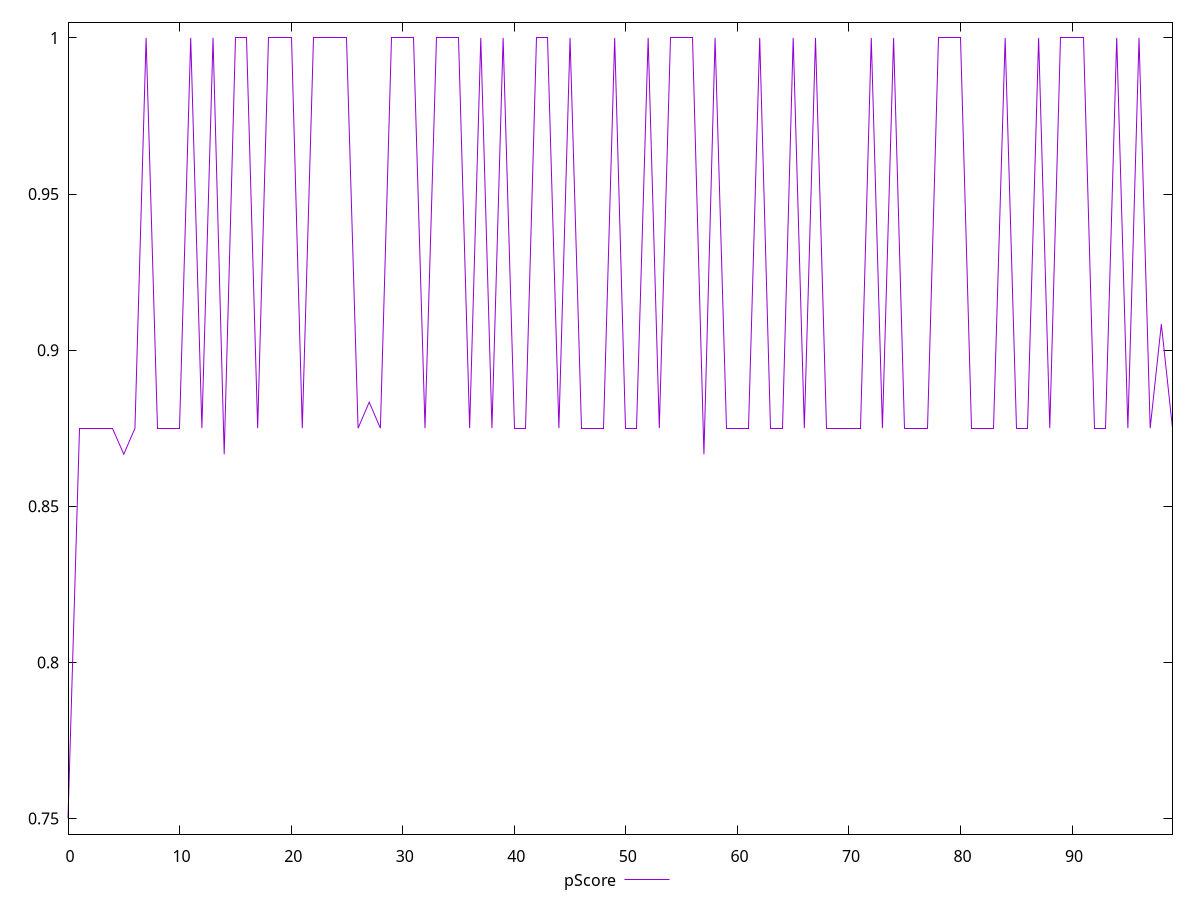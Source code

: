 reset

$pScore <<EOF
0 0.75
1 0.875
2 0.875
3 0.875
4 0.875
5 0.8666666666666667
6 0.875
7 1
8 0.875
9 0.875
10 0.875
11 1
12 0.875
13 1
14 0.8666666666666667
15 1
16 1
17 0.875
18 1
19 1
20 1
21 0.875
22 1
23 1
24 1
25 1
26 0.875
27 0.8833333333333333
28 0.875
29 1
30 1
31 1
32 0.875
33 1
34 1
35 1
36 0.875
37 1
38 0.875
39 1
40 0.875
41 0.875
42 1
43 1
44 0.875
45 1
46 0.875
47 0.875
48 0.875
49 1
50 0.875
51 0.875
52 1
53 0.875
54 1
55 1
56 1
57 0.8666666666666667
58 1
59 0.875
60 0.875
61 0.875
62 1
63 0.875
64 0.875
65 1
66 0.875
67 1
68 0.875
69 0.875
70 0.875
71 0.875
72 1
73 0.875
74 1
75 0.875
76 0.875
77 0.875
78 1
79 1
80 1
81 0.875
82 0.875
83 0.875
84 1
85 0.875
86 0.875
87 1
88 0.875
89 1
90 1
91 1
92 0.875
93 0.875
94 1
95 0.875
96 1
97 0.875
98 0.9083333333333333
99 0.875
EOF

set key outside below
set xrange [0:99]
set yrange [0.745:1.005]
set trange [0.745:1.005]
set terminal svg size 640, 500 enhanced background rgb 'white'
set output "reports/report_00027_2021-02-24T12-40-31.850Z/unminified-javascript/samples/astro/pScore/values.svg"

plot $pScore title "pScore" with line

reset
